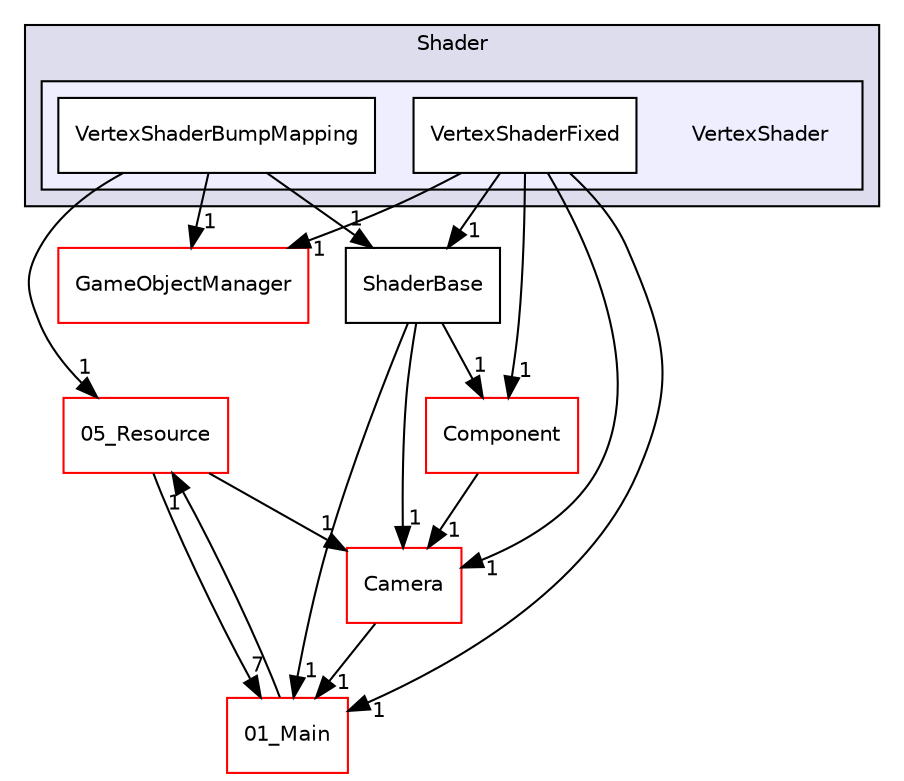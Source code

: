 digraph "C:/HAL/PG関係/03_作成プログラム/03_HAL授業/就職作品/Project/source/04_Tool/ComponentManager/DrawManager/Shader/VertexShader" {
  compound=true
  node [ fontsize="10", fontname="Helvetica"];
  edge [ labelfontsize="10", labelfontname="Helvetica"];
  subgraph clusterdir_e3df25693722edcb86fe80a2230154c3 {
    graph [ bgcolor="#ddddee", pencolor="black", label="Shader" fontname="Helvetica", fontsize="10", URL="dir_e3df25693722edcb86fe80a2230154c3.html"]
  subgraph clusterdir_c49ffbce48f44855f15ef7b40eba3772 {
    graph [ bgcolor="#eeeeff", pencolor="black", label="" URL="dir_c49ffbce48f44855f15ef7b40eba3772.html"];
    dir_c49ffbce48f44855f15ef7b40eba3772 [shape=plaintext label="VertexShader"];
    dir_0844b2013429604a1e7c1b35bca58117 [shape=box label="VertexShaderBumpMapping" color="black" fillcolor="white" style="filled" URL="dir_0844b2013429604a1e7c1b35bca58117.html"];
    dir_020e1e1e8334190fcaeb2649e0ab0729 [shape=box label="VertexShaderFixed" color="black" fillcolor="white" style="filled" URL="dir_020e1e1e8334190fcaeb2649e0ab0729.html"];
  }
  }
  dir_ad554173507a3b7232f716ccd8a5e193 [shape=box label="Camera" fillcolor="white" style="filled" color="red" URL="dir_ad554173507a3b7232f716ccd8a5e193.html"];
  dir_6e58c436369e4a795ef16d3c489c4702 [shape=box label="05_Resource" fillcolor="white" style="filled" color="red" URL="dir_6e58c436369e4a795ef16d3c489c4702.html"];
  dir_b2ee2f4b37d8460d9f5246ffd8c74e11 [shape=box label="01_Main" fillcolor="white" style="filled" color="red" URL="dir_b2ee2f4b37d8460d9f5246ffd8c74e11.html"];
  dir_47e9fe4c8c03270baae14bbc27b686bd [shape=box label="GameObjectManager" fillcolor="white" style="filled" color="red" URL="dir_47e9fe4c8c03270baae14bbc27b686bd.html"];
  dir_9bdf09a476fe7fa6e3a0e14af6a4b1af [shape=box label="Component" fillcolor="white" style="filled" color="red" URL="dir_9bdf09a476fe7fa6e3a0e14af6a4b1af.html"];
  dir_721ba19900464750e3ce1dfff7e6a607 [shape=box label="ShaderBase" URL="dir_721ba19900464750e3ce1dfff7e6a607.html"];
  dir_ad554173507a3b7232f716ccd8a5e193->dir_b2ee2f4b37d8460d9f5246ffd8c74e11 [headlabel="1", labeldistance=1.5 headhref="dir_000112_000001.html"];
  dir_020e1e1e8334190fcaeb2649e0ab0729->dir_ad554173507a3b7232f716ccd8a5e193 [headlabel="1", labeldistance=1.5 headhref="dir_000126_000112.html"];
  dir_020e1e1e8334190fcaeb2649e0ab0729->dir_b2ee2f4b37d8460d9f5246ffd8c74e11 [headlabel="1", labeldistance=1.5 headhref="dir_000126_000001.html"];
  dir_020e1e1e8334190fcaeb2649e0ab0729->dir_47e9fe4c8c03270baae14bbc27b686bd [headlabel="1", labeldistance=1.5 headhref="dir_000126_000131.html"];
  dir_020e1e1e8334190fcaeb2649e0ab0729->dir_9bdf09a476fe7fa6e3a0e14af6a4b1af [headlabel="1", labeldistance=1.5 headhref="dir_000126_000081.html"];
  dir_020e1e1e8334190fcaeb2649e0ab0729->dir_721ba19900464750e3ce1dfff7e6a607 [headlabel="1", labeldistance=1.5 headhref="dir_000126_000123.html"];
  dir_6e58c436369e4a795ef16d3c489c4702->dir_ad554173507a3b7232f716ccd8a5e193 [headlabel="1", labeldistance=1.5 headhref="dir_000158_000112.html"];
  dir_6e58c436369e4a795ef16d3c489c4702->dir_b2ee2f4b37d8460d9f5246ffd8c74e11 [headlabel="7", labeldistance=1.5 headhref="dir_000158_000001.html"];
  dir_b2ee2f4b37d8460d9f5246ffd8c74e11->dir_6e58c436369e4a795ef16d3c489c4702 [headlabel="1", labeldistance=1.5 headhref="dir_000001_000158.html"];
  dir_0844b2013429604a1e7c1b35bca58117->dir_6e58c436369e4a795ef16d3c489c4702 [headlabel="1", labeldistance=1.5 headhref="dir_000125_000158.html"];
  dir_0844b2013429604a1e7c1b35bca58117->dir_47e9fe4c8c03270baae14bbc27b686bd [headlabel="1", labeldistance=1.5 headhref="dir_000125_000131.html"];
  dir_0844b2013429604a1e7c1b35bca58117->dir_721ba19900464750e3ce1dfff7e6a607 [headlabel="1", labeldistance=1.5 headhref="dir_000125_000123.html"];
  dir_9bdf09a476fe7fa6e3a0e14af6a4b1af->dir_ad554173507a3b7232f716ccd8a5e193 [headlabel="1", labeldistance=1.5 headhref="dir_000081_000112.html"];
  dir_721ba19900464750e3ce1dfff7e6a607->dir_ad554173507a3b7232f716ccd8a5e193 [headlabel="1", labeldistance=1.5 headhref="dir_000123_000112.html"];
  dir_721ba19900464750e3ce1dfff7e6a607->dir_b2ee2f4b37d8460d9f5246ffd8c74e11 [headlabel="1", labeldistance=1.5 headhref="dir_000123_000001.html"];
  dir_721ba19900464750e3ce1dfff7e6a607->dir_9bdf09a476fe7fa6e3a0e14af6a4b1af [headlabel="1", labeldistance=1.5 headhref="dir_000123_000081.html"];
}
